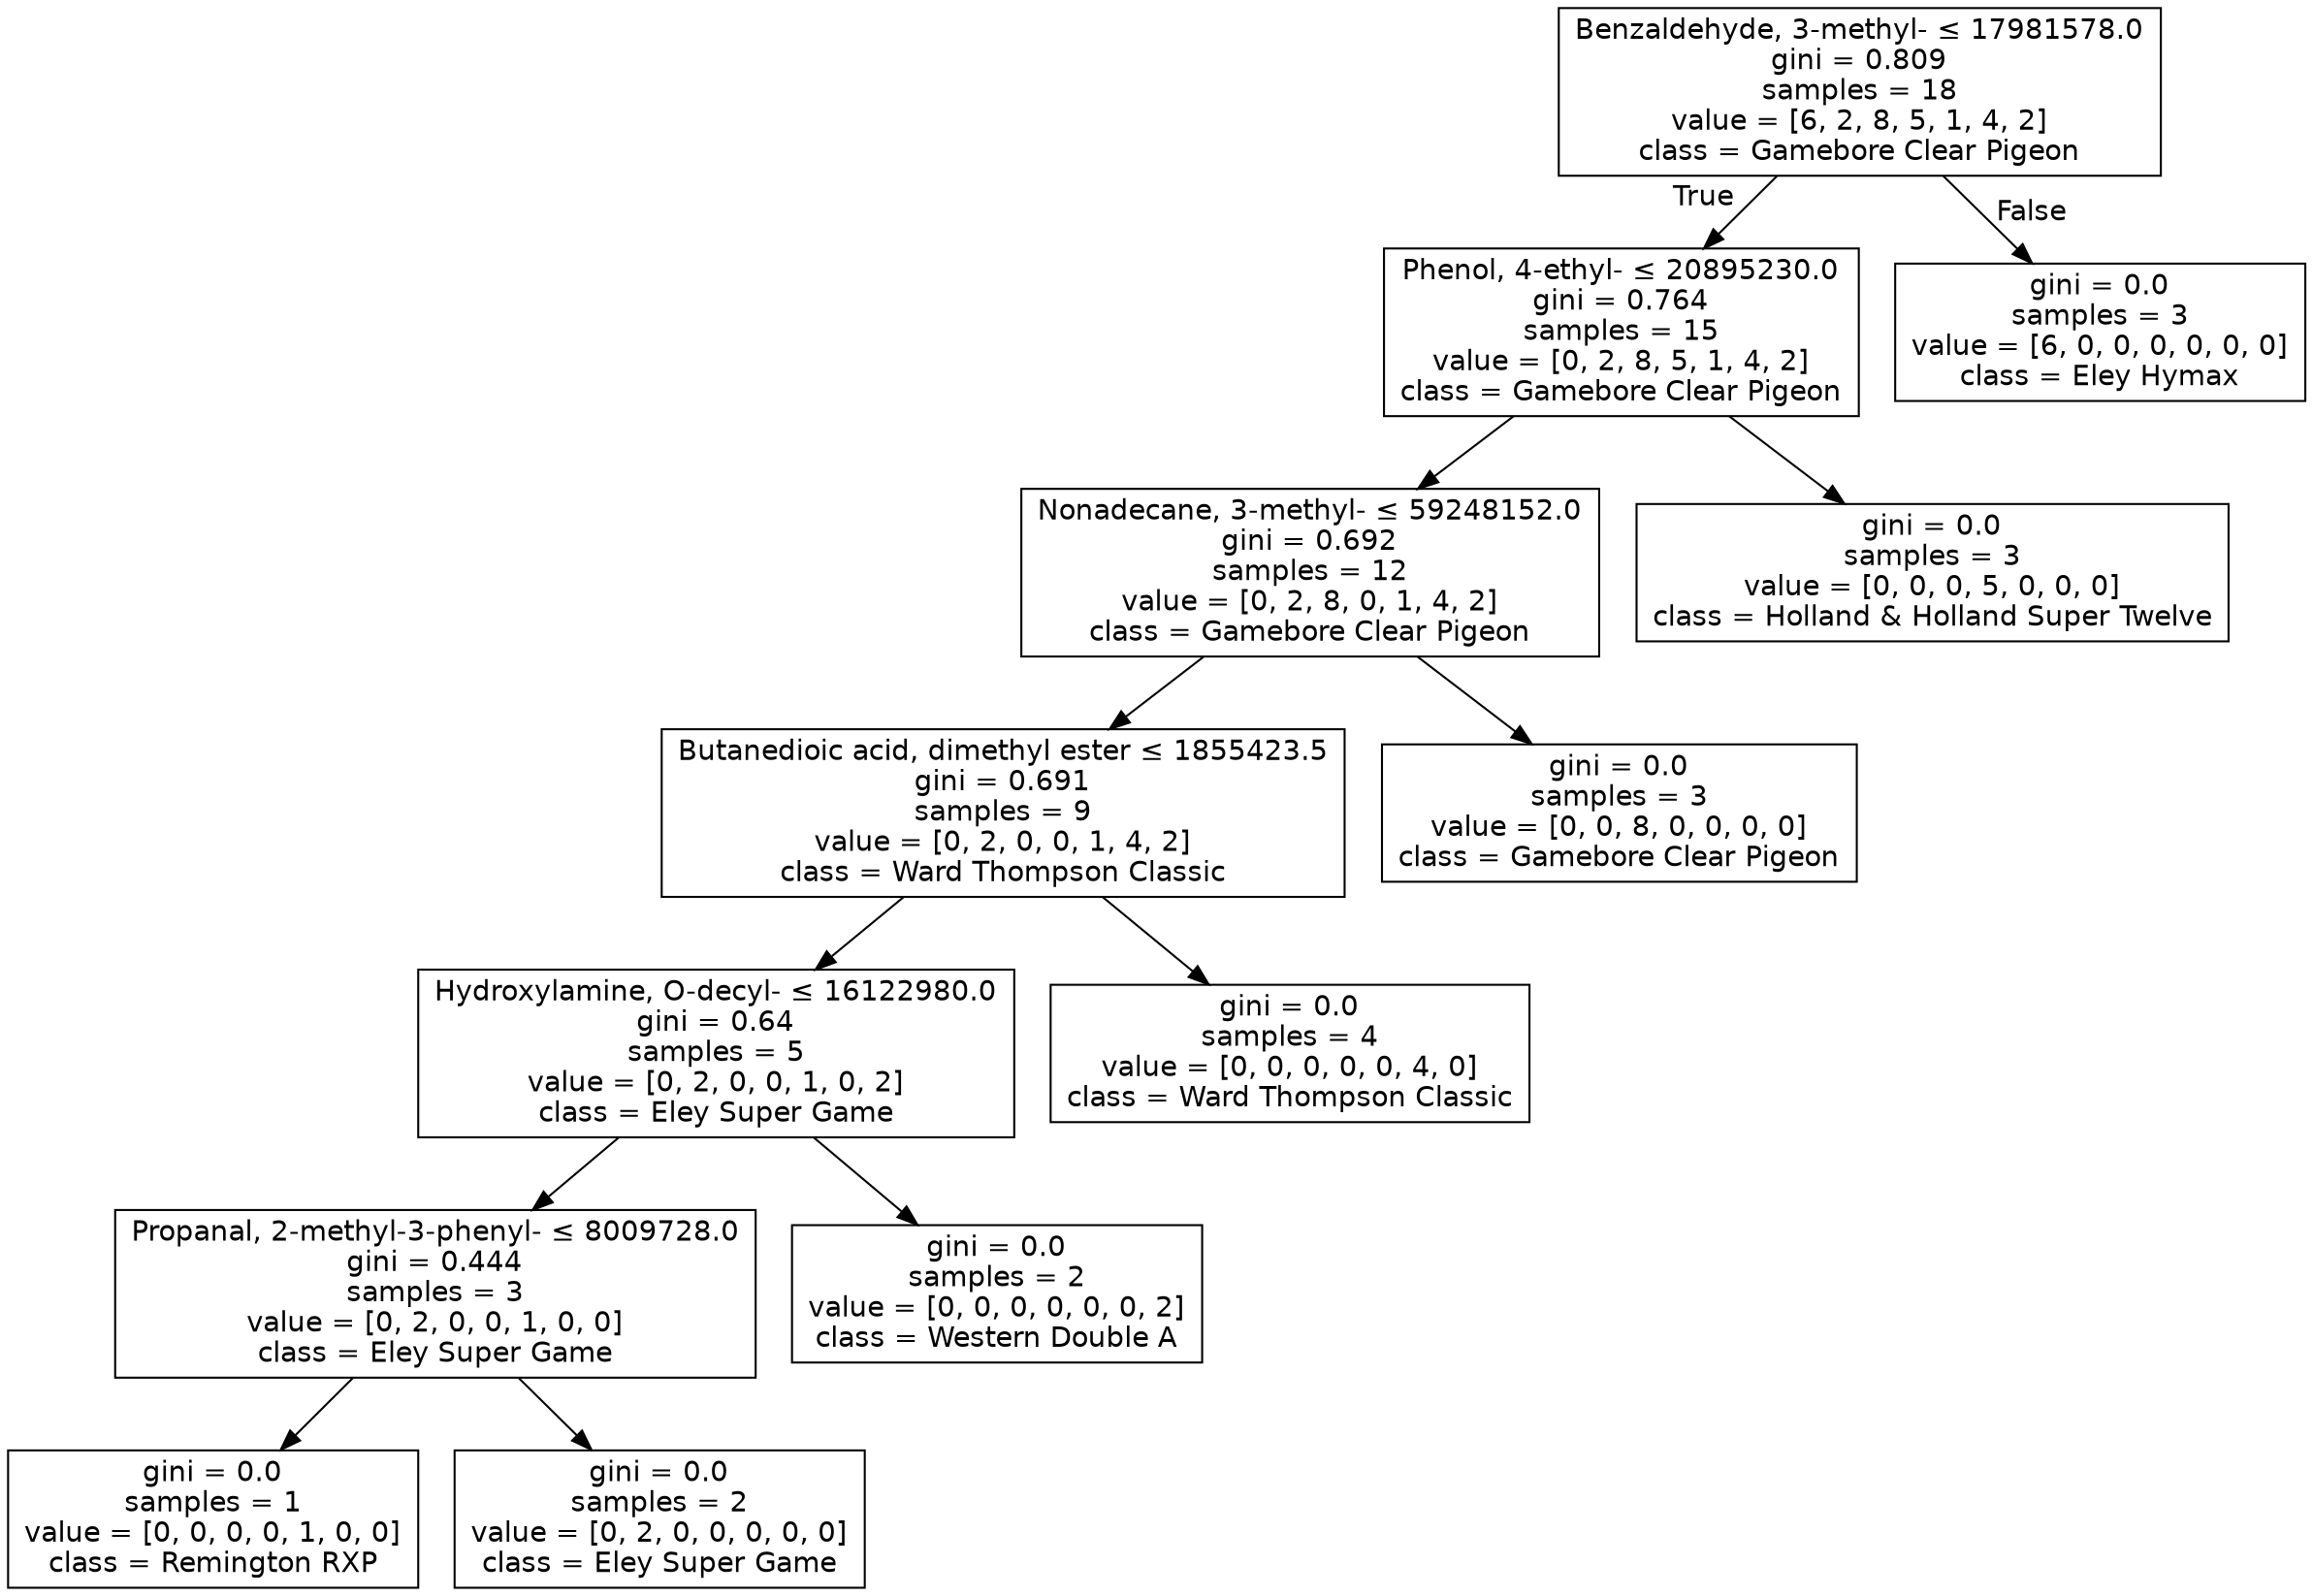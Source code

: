 digraph Tree {
node [shape=box, fontname="helvetica"] ;
edge [fontname="helvetica"] ;
0 [label=<Benzaldehyde, 3-methyl- &le; 17981578.0<br/>gini = 0.809<br/>samples = 18<br/>value = [6, 2, 8, 5, 1, 4, 2]<br/>class = Gamebore Clear Pigeon>] ;
1 [label=<Phenol, 4-ethyl- &le; 20895230.0<br/>gini = 0.764<br/>samples = 15<br/>value = [0, 2, 8, 5, 1, 4, 2]<br/>class = Gamebore Clear Pigeon>] ;
0 -> 1 [labeldistance=2.5, labelangle=45, headlabel="True"] ;
2 [label=<Nonadecane, 3-methyl- &le; 59248152.0<br/>gini = 0.692<br/>samples = 12<br/>value = [0, 2, 8, 0, 1, 4, 2]<br/>class = Gamebore Clear Pigeon>] ;
1 -> 2 ;
3 [label=<Butanedioic acid, dimethyl ester &le; 1855423.5<br/>gini = 0.691<br/>samples = 9<br/>value = [0, 2, 0, 0, 1, 4, 2]<br/>class = Ward Thompson Classic>] ;
2 -> 3 ;
4 [label=<Hydroxylamine, O-decyl- &le; 16122980.0<br/>gini = 0.64<br/>samples = 5<br/>value = [0, 2, 0, 0, 1, 0, 2]<br/>class = Eley Super Game>] ;
3 -> 4 ;
5 [label=<Propanal, 2-methyl-3-phenyl- &le; 8009728.0<br/>gini = 0.444<br/>samples = 3<br/>value = [0, 2, 0, 0, 1, 0, 0]<br/>class = Eley Super Game>] ;
4 -> 5 ;
6 [label=<gini = 0.0<br/>samples = 1<br/>value = [0, 0, 0, 0, 1, 0, 0]<br/>class = Remington RXP>] ;
5 -> 6 ;
7 [label=<gini = 0.0<br/>samples = 2<br/>value = [0, 2, 0, 0, 0, 0, 0]<br/>class = Eley Super Game>] ;
5 -> 7 ;
8 [label=<gini = 0.0<br/>samples = 2<br/>value = [0, 0, 0, 0, 0, 0, 2]<br/>class = Western Double A>] ;
4 -> 8 ;
9 [label=<gini = 0.0<br/>samples = 4<br/>value = [0, 0, 0, 0, 0, 4, 0]<br/>class = Ward Thompson Classic>] ;
3 -> 9 ;
10 [label=<gini = 0.0<br/>samples = 3<br/>value = [0, 0, 8, 0, 0, 0, 0]<br/>class = Gamebore Clear Pigeon>] ;
2 -> 10 ;
11 [label=<gini = 0.0<br/>samples = 3<br/>value = [0, 0, 0, 5, 0, 0, 0]<br/>class = Holland &amp; Holland Super Twelve>] ;
1 -> 11 ;
12 [label=<gini = 0.0<br/>samples = 3<br/>value = [6, 0, 0, 0, 0, 0, 0]<br/>class = Eley Hymax>] ;
0 -> 12 [labeldistance=2.5, labelangle=-45, headlabel="False"] ;
}

